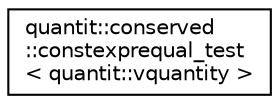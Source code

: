 digraph "Graphical Class Hierarchy"
{
 // LATEX_PDF_SIZE
  edge [fontname="Helvetica",fontsize="10",labelfontname="Helvetica",labelfontsize="10"];
  node [fontname="Helvetica",fontsize="10",shape=record];
  rankdir="LR";
  Node0 [label="quantit::conserved\l::constexprequal_test\l\< quantit::vquantity \>",height=0.2,width=0.4,color="black", fillcolor="white", style="filled",URL="$structquantit_1_1conserved_1_1constexprequal__test_3_01quantit_1_1vquantity_01_4.html",tooltip=" "];
}
